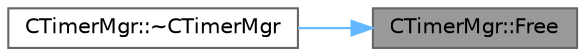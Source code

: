 digraph "CTimerMgr::Free"
{
 // LATEX_PDF_SIZE
  bgcolor="transparent";
  edge [fontname=Helvetica,fontsize=10,labelfontname=Helvetica,labelfontsize=10];
  node [fontname=Helvetica,fontsize=10,shape=box,height=0.2,width=0.4];
  rankdir="RL";
  Node1 [id="Node000001",label="CTimerMgr::Free",height=0.2,width=0.4,color="gray40", fillcolor="grey60", style="filled", fontcolor="black",tooltip=" "];
  Node1 -> Node2 [id="edge1_Node000001_Node000002",dir="back",color="steelblue1",style="solid",tooltip=" "];
  Node2 [id="Node000002",label="CTimerMgr::~CTimerMgr",height=0.2,width=0.4,color="grey40", fillcolor="white", style="filled",URL="$class_c_timer_mgr.html#a0fcd69198fe856497f29440bd482bfe0",tooltip=" "];
}
